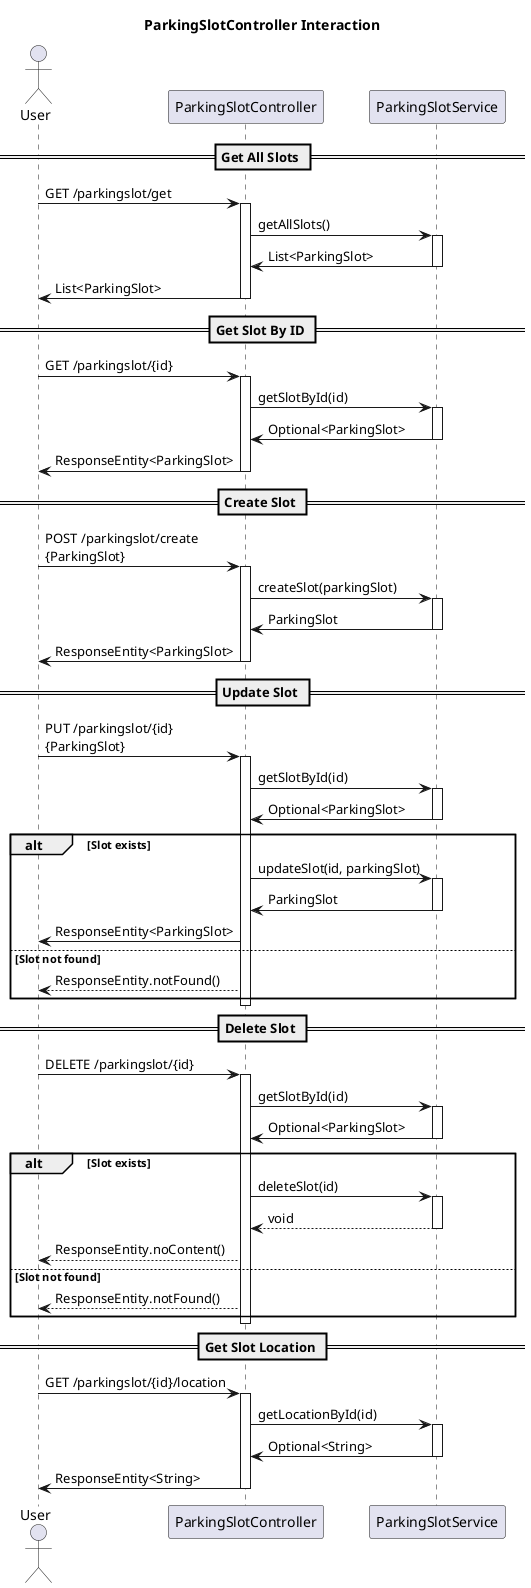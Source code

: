 @startuml

title ParkingSlotController Interaction

actor User

participant "ParkingSlotController" as Controller
participant "ParkingSlotService" as Service

== Get All Slots ==
User -> Controller : GET /parkingslot/get
activate Controller
Controller -> Service : getAllSlots()
activate Service
Service -> Controller : List<ParkingSlot>
deactivate Service
Controller -> User : List<ParkingSlot>
deactivate Controller

== Get Slot By ID ==
User -> Controller : GET /parkingslot/{id}
activate Controller
Controller -> Service : getSlotById(id)
activate Service
Service -> Controller : Optional<ParkingSlot>
deactivate Service
Controller -> User : ResponseEntity<ParkingSlot>
deactivate Controller

== Create Slot ==
User -> Controller : POST /parkingslot/create\n{ParkingSlot}
activate Controller
Controller -> Service : createSlot(parkingSlot)
activate Service
Service -> Controller : ParkingSlot
deactivate Service
Controller -> User : ResponseEntity<ParkingSlot>
deactivate Controller

== Update Slot ==
User -> Controller : PUT /parkingslot/{id}\n{ParkingSlot}
activate Controller
Controller -> Service : getSlotById(id)
activate Service
Service -> Controller : Optional<ParkingSlot>
deactivate Service
alt Slot exists
    Controller -> Service : updateSlot(id, parkingSlot)
    activate Service
    Service -> Controller : ParkingSlot
    deactivate Service
    Controller -> User : ResponseEntity<ParkingSlot>
else Slot not found
    Controller --> User : ResponseEntity.notFound()
end
deactivate Controller

== Delete Slot ==
User -> Controller : DELETE /parkingslot/{id}
activate Controller
Controller -> Service : getSlotById(id)
activate Service
Service -> Controller : Optional<ParkingSlot>
deactivate Service
alt Slot exists
    Controller -> Service : deleteSlot(id)
    activate Service
    Service --> Controller : void
    deactivate Service
    Controller --> User : ResponseEntity.noContent()
else Slot not found
    Controller --> User : ResponseEntity.notFound()
end
deactivate Controller

== Get Slot Location ==
User -> Controller : GET /parkingslot/{id}/location
activate Controller
Controller -> Service : getLocationById(id)
activate Service
Service -> Controller : Optional<String>
deactivate Service
Controller -> User : ResponseEntity<String>
deactivate Controller

@enduml
